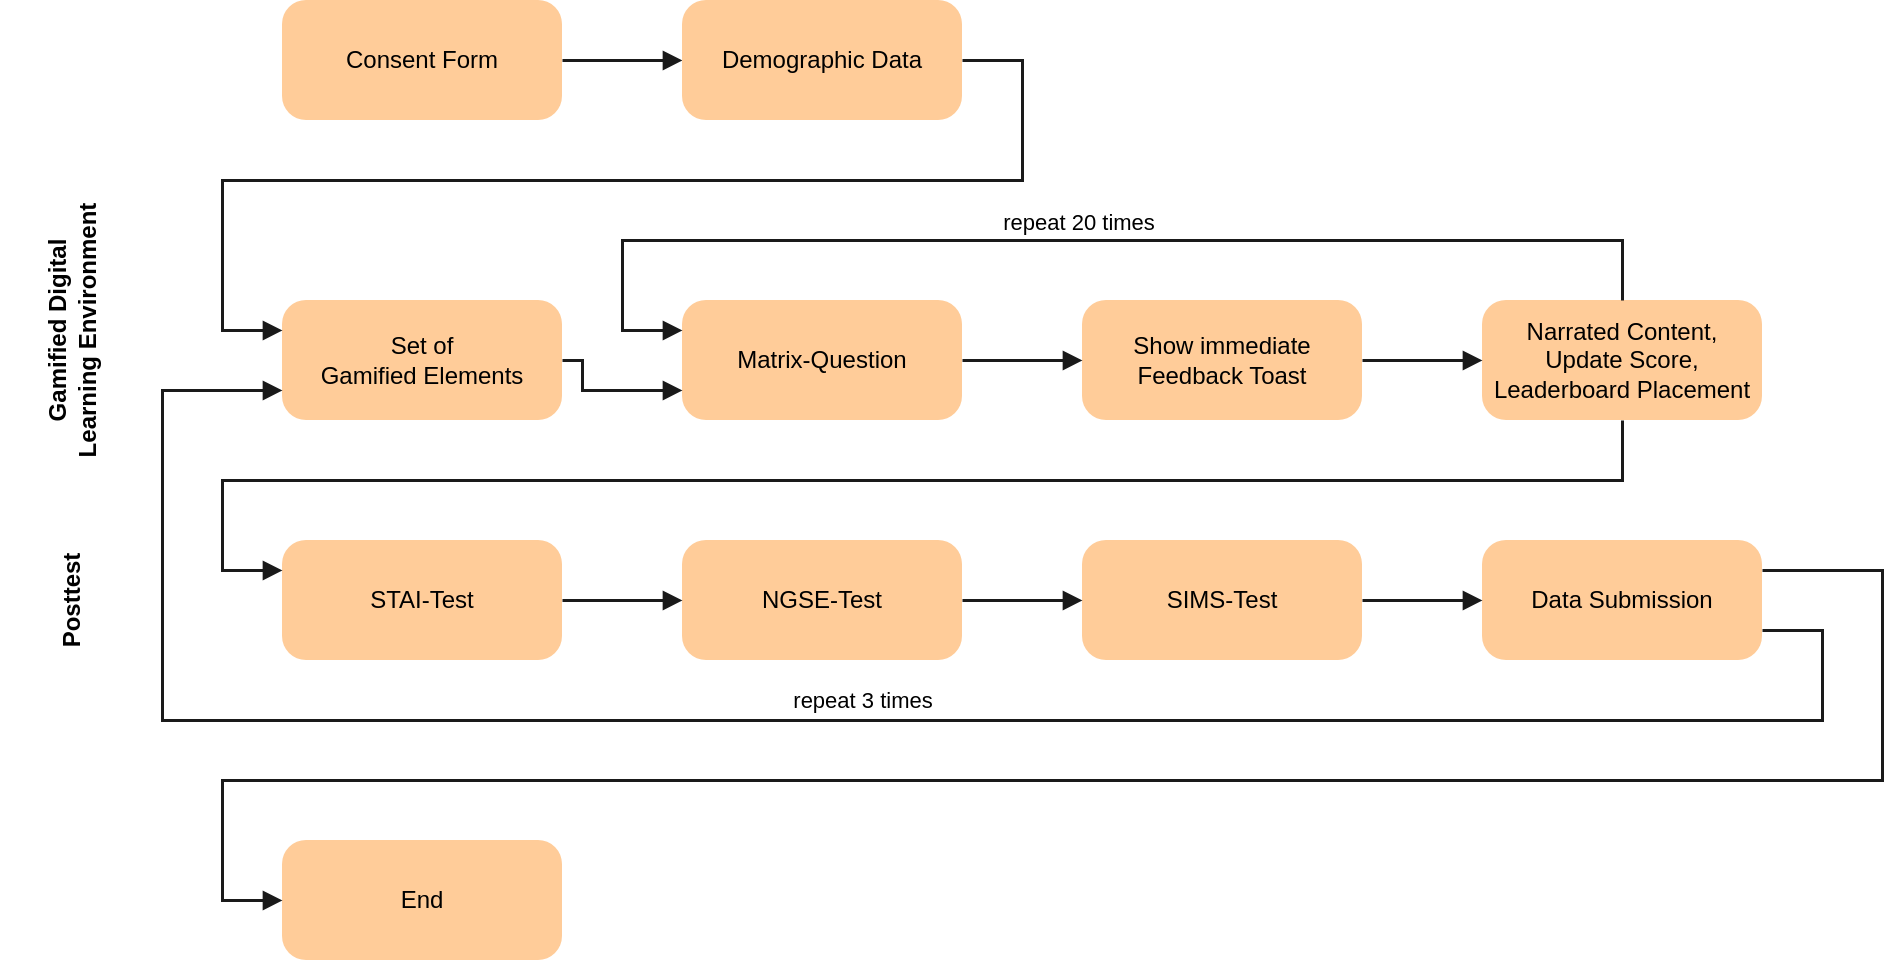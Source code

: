 <mxfile version="24.6.1" type="device">
  <diagram id="6a731a19-8d31-9384-78a2-239565b7b9f0" name="Page-1">
    <mxGraphModel dx="955" dy="652" grid="1" gridSize="10" guides="1" tooltips="1" connect="1" arrows="1" fold="1" page="1" pageScale="1" pageWidth="1169" pageHeight="827" background="none" math="0" shadow="0">
      <root>
        <mxCell id="0" />
        <mxCell id="1" parent="0" />
        <mxCell id="27E4G_TA-KUJbY0x6Eig-1754" value="" style="edgeStyle=orthogonalEdgeStyle;rounded=0;orthogonalLoop=1;jettySize=auto;html=1;exitX=1;exitY=0.5;exitDx=0;exitDy=0;endArrow=block;endFill=1;strokeWidth=1.5;jumpStyle=none;strokeColor=#1A1A1A;labelPosition=center;verticalLabelPosition=top;align=center;verticalAlign=bottom;" edge="1" parent="1" source="27E4G_TA-KUJbY0x6Eig-1750" target="27E4G_TA-KUJbY0x6Eig-1753">
          <mxGeometry relative="1" as="geometry" />
        </mxCell>
        <mxCell id="27E4G_TA-KUJbY0x6Eig-1750" value="Consent Form" style="rounded=1;whiteSpace=wrap;html=1;fillColor=#FFCC99;fontColor=#000000;strokeColor=none;arcSize=20;align=center;spacingLeft=0;" vertex="1" parent="1">
          <mxGeometry x="260" y="100" width="140" height="60" as="geometry" />
        </mxCell>
        <mxCell id="27E4G_TA-KUJbY0x6Eig-1753" value="Demographic Data" style="rounded=1;whiteSpace=wrap;html=1;fillColor=#FFCC99;fontColor=#000000;strokeColor=none;arcSize=20;align=center;spacingLeft=0;" vertex="1" parent="1">
          <mxGeometry x="460" y="100" width="140" height="60" as="geometry" />
        </mxCell>
        <mxCell id="27E4G_TA-KUJbY0x6Eig-1756" value="Set of&lt;div&gt;Gamified Elements&lt;/div&gt;" style="rounded=1;whiteSpace=wrap;html=1;fillColor=#FFCC99;fontColor=#000000;strokeColor=none;arcSize=20;align=center;spacingLeft=0;" vertex="1" parent="1">
          <mxGeometry x="260" y="250" width="140" height="60" as="geometry" />
        </mxCell>
        <mxCell id="27E4G_TA-KUJbY0x6Eig-1758" value="" style="edgeStyle=orthogonalEdgeStyle;rounded=0;orthogonalLoop=1;jettySize=auto;html=1;exitX=1;exitY=0.5;exitDx=0;exitDy=0;endArrow=block;endFill=1;strokeWidth=1.5;jumpStyle=none;strokeColor=#1A1A1A;labelPosition=center;verticalLabelPosition=top;align=center;verticalAlign=bottom;entryX=0;entryY=0.25;entryDx=0;entryDy=0;" edge="1" parent="1" source="27E4G_TA-KUJbY0x6Eig-1753" target="27E4G_TA-KUJbY0x6Eig-1756">
          <mxGeometry relative="1" as="geometry">
            <mxPoint x="440.0" y="300" as="sourcePoint" />
            <mxPoint x="534" y="300" as="targetPoint" />
            <Array as="points">
              <mxPoint x="630" y="130" />
              <mxPoint x="630" y="190" />
              <mxPoint x="230" y="190" />
              <mxPoint x="230" y="265" />
            </Array>
          </mxGeometry>
        </mxCell>
        <mxCell id="27E4G_TA-KUJbY0x6Eig-1759" value="Matrix-Question" style="rounded=1;whiteSpace=wrap;html=1;fillColor=#FFCC99;fontColor=#000000;strokeColor=none;arcSize=20;align=center;spacingLeft=0;" vertex="1" parent="1">
          <mxGeometry x="460" y="250" width="140" height="60" as="geometry" />
        </mxCell>
        <mxCell id="27E4G_TA-KUJbY0x6Eig-1760" value="" style="edgeStyle=orthogonalEdgeStyle;rounded=0;orthogonalLoop=1;jettySize=auto;html=1;exitX=1;exitY=0.5;exitDx=0;exitDy=0;endArrow=block;endFill=1;strokeWidth=1.5;jumpStyle=none;strokeColor=#1A1A1A;labelPosition=center;verticalLabelPosition=top;align=center;verticalAlign=bottom;entryX=0;entryY=0.75;entryDx=0;entryDy=0;" edge="1" parent="1" source="27E4G_TA-KUJbY0x6Eig-1756" target="27E4G_TA-KUJbY0x6Eig-1759">
          <mxGeometry relative="1" as="geometry">
            <mxPoint x="350.0" y="150" as="sourcePoint" />
            <mxPoint x="444.0" y="150" as="targetPoint" />
            <Array as="points">
              <mxPoint x="410" y="280" />
              <mxPoint x="410" y="295" />
            </Array>
          </mxGeometry>
        </mxCell>
        <mxCell id="27E4G_TA-KUJbY0x6Eig-1761" value="Show immediate Feedback Toast" style="rounded=1;whiteSpace=wrap;html=1;fillColor=#FFCC99;fontColor=#000000;strokeColor=none;arcSize=20;align=center;spacingLeft=0;" vertex="1" parent="1">
          <mxGeometry x="660" y="250" width="140" height="60" as="geometry" />
        </mxCell>
        <mxCell id="27E4G_TA-KUJbY0x6Eig-1762" value="&lt;span style=&quot;background-color: initial;&quot;&gt;Narrated&amp;nbsp;&lt;/span&gt;&lt;span style=&quot;background-color: initial;&quot;&gt;Content,&lt;/span&gt;&lt;div&gt;&lt;span style=&quot;background-color: initial;&quot;&gt;Update Score,&lt;/span&gt;&lt;/div&gt;&lt;div&gt;&lt;span style=&quot;background-color: initial;&quot;&gt;Leaderboard Placement&lt;/span&gt;&lt;/div&gt;" style="rounded=1;whiteSpace=wrap;html=1;fillColor=#FFCC99;fontColor=#000000;strokeColor=none;arcSize=20;align=center;spacingLeft=0;" vertex="1" parent="1">
          <mxGeometry x="860" y="250" width="140" height="60" as="geometry" />
        </mxCell>
        <mxCell id="27E4G_TA-KUJbY0x6Eig-1763" value="" style="edgeStyle=orthogonalEdgeStyle;rounded=0;orthogonalLoop=1;jettySize=auto;html=1;exitX=1;exitY=0.5;exitDx=0;exitDy=0;endArrow=block;endFill=1;strokeWidth=1.5;jumpStyle=none;strokeColor=#1A1A1A;labelPosition=center;verticalLabelPosition=top;align=center;verticalAlign=bottom;entryX=0;entryY=0.5;entryDx=0;entryDy=0;" edge="1" parent="1" source="27E4G_TA-KUJbY0x6Eig-1759" target="27E4G_TA-KUJbY0x6Eig-1761">
          <mxGeometry relative="1" as="geometry">
            <mxPoint x="410" y="240" as="sourcePoint" />
            <mxPoint x="470" y="240" as="targetPoint" />
          </mxGeometry>
        </mxCell>
        <mxCell id="27E4G_TA-KUJbY0x6Eig-1764" value="" style="edgeStyle=orthogonalEdgeStyle;rounded=0;orthogonalLoop=1;jettySize=auto;html=1;exitX=1;exitY=0.5;exitDx=0;exitDy=0;endArrow=block;endFill=1;strokeWidth=1.5;jumpStyle=none;strokeColor=#1A1A1A;labelPosition=center;verticalLabelPosition=top;align=center;verticalAlign=bottom;entryX=0;entryY=0.5;entryDx=0;entryDy=0;" edge="1" parent="1" source="27E4G_TA-KUJbY0x6Eig-1761" target="27E4G_TA-KUJbY0x6Eig-1762">
          <mxGeometry relative="1" as="geometry">
            <mxPoint x="760" y="260" as="sourcePoint" />
            <mxPoint x="854" y="260" as="targetPoint" />
          </mxGeometry>
        </mxCell>
        <mxCell id="27E4G_TA-KUJbY0x6Eig-1765" value="repeat 20 times" style="edgeStyle=orthogonalEdgeStyle;rounded=0;orthogonalLoop=1;jettySize=auto;html=1;exitX=0.5;exitY=0;exitDx=0;exitDy=0;endArrow=block;endFill=1;strokeWidth=1.5;jumpStyle=none;strokeColor=#1A1A1A;labelPosition=center;verticalLabelPosition=top;align=center;verticalAlign=bottom;entryX=0;entryY=0.25;entryDx=0;entryDy=0;" edge="1" parent="1" source="27E4G_TA-KUJbY0x6Eig-1762" target="27E4G_TA-KUJbY0x6Eig-1759">
          <mxGeometry relative="1" as="geometry">
            <mxPoint x="710" y="290" as="sourcePoint" />
            <mxPoint x="804" y="290" as="targetPoint" />
            <Array as="points">
              <mxPoint x="930" y="220" />
              <mxPoint x="430" y="220" />
              <mxPoint x="430" y="265" />
            </Array>
          </mxGeometry>
        </mxCell>
        <mxCell id="27E4G_TA-KUJbY0x6Eig-1766" value="STAI-Test" style="rounded=1;whiteSpace=wrap;html=1;fillColor=#FFCC99;fontColor=#000000;strokeColor=none;arcSize=20;align=center;spacingLeft=0;" vertex="1" parent="1">
          <mxGeometry x="260" y="370" width="140" height="60" as="geometry" />
        </mxCell>
        <mxCell id="27E4G_TA-KUJbY0x6Eig-1767" value="NGSE-Test" style="rounded=1;whiteSpace=wrap;html=1;fillColor=#FFCC99;fontColor=#000000;strokeColor=none;arcSize=20;align=center;spacingLeft=0;" vertex="1" parent="1">
          <mxGeometry x="460" y="370" width="140" height="60" as="geometry" />
        </mxCell>
        <mxCell id="27E4G_TA-KUJbY0x6Eig-1768" value="SIMS-Test" style="rounded=1;whiteSpace=wrap;html=1;fillColor=#FFCC99;fontColor=#000000;strokeColor=none;arcSize=20;align=center;spacingLeft=0;" vertex="1" parent="1">
          <mxGeometry x="660" y="370" width="140" height="60" as="geometry" />
        </mxCell>
        <mxCell id="27E4G_TA-KUJbY0x6Eig-1769" value="Data Submission" style="rounded=1;whiteSpace=wrap;html=1;fillColor=#FFCC99;fontColor=#000000;strokeColor=none;arcSize=20;align=center;spacingLeft=0;" vertex="1" parent="1">
          <mxGeometry x="860" y="370" width="140" height="60" as="geometry" />
        </mxCell>
        <mxCell id="27E4G_TA-KUJbY0x6Eig-1770" value="" style="edgeStyle=orthogonalEdgeStyle;rounded=0;orthogonalLoop=1;jettySize=auto;html=1;exitX=1;exitY=0.5;exitDx=0;exitDy=0;endArrow=block;endFill=1;strokeWidth=1.5;jumpStyle=none;strokeColor=#1A1A1A;labelPosition=center;verticalLabelPosition=top;align=center;verticalAlign=bottom;entryX=0;entryY=0.5;entryDx=0;entryDy=0;" edge="1" parent="1" source="27E4G_TA-KUJbY0x6Eig-1766" target="27E4G_TA-KUJbY0x6Eig-1767">
          <mxGeometry relative="1" as="geometry">
            <mxPoint x="440.0" y="370" as="sourcePoint" />
            <mxPoint x="440" y="470" as="targetPoint" />
          </mxGeometry>
        </mxCell>
        <mxCell id="27E4G_TA-KUJbY0x6Eig-1771" value="" style="edgeStyle=orthogonalEdgeStyle;rounded=0;orthogonalLoop=1;jettySize=auto;html=1;exitX=1;exitY=0.5;exitDx=0;exitDy=0;endArrow=block;endFill=1;strokeWidth=1.5;jumpStyle=none;strokeColor=#1A1A1A;labelPosition=center;verticalLabelPosition=top;align=center;verticalAlign=bottom;entryX=0;entryY=0.5;entryDx=0;entryDy=0;" edge="1" parent="1" source="27E4G_TA-KUJbY0x6Eig-1767" target="27E4G_TA-KUJbY0x6Eig-1768">
          <mxGeometry relative="1" as="geometry">
            <mxPoint x="440.0" y="370" as="sourcePoint" />
            <mxPoint x="534" y="370" as="targetPoint" />
          </mxGeometry>
        </mxCell>
        <mxCell id="27E4G_TA-KUJbY0x6Eig-1772" value="" style="edgeStyle=orthogonalEdgeStyle;rounded=0;orthogonalLoop=1;jettySize=auto;html=1;exitX=1;exitY=0.5;exitDx=0;exitDy=0;endArrow=block;endFill=1;strokeWidth=1.5;jumpStyle=none;strokeColor=#1A1A1A;labelPosition=center;verticalLabelPosition=top;align=center;verticalAlign=bottom;entryX=0;entryY=0.5;entryDx=0;entryDy=0;" edge="1" parent="1" source="27E4G_TA-KUJbY0x6Eig-1768" target="27E4G_TA-KUJbY0x6Eig-1769">
          <mxGeometry relative="1" as="geometry">
            <mxPoint x="760" y="370" as="sourcePoint" />
            <mxPoint x="854" y="370" as="targetPoint" />
          </mxGeometry>
        </mxCell>
        <mxCell id="27E4G_TA-KUJbY0x6Eig-1773" value="" style="edgeStyle=orthogonalEdgeStyle;rounded=0;orthogonalLoop=1;jettySize=auto;html=1;endArrow=block;endFill=1;strokeWidth=1.5;jumpStyle=none;strokeColor=#1A1A1A;labelPosition=center;verticalLabelPosition=top;align=center;verticalAlign=bottom;entryX=0;entryY=0.25;entryDx=0;entryDy=0;exitX=0.5;exitY=1;exitDx=0;exitDy=0;" edge="1" parent="1" source="27E4G_TA-KUJbY0x6Eig-1762" target="27E4G_TA-KUJbY0x6Eig-1766">
          <mxGeometry relative="1" as="geometry">
            <mxPoint x="760" y="360" as="sourcePoint" />
            <mxPoint x="584" y="300" as="targetPoint" />
            <Array as="points">
              <mxPoint x="930" y="340" />
              <mxPoint x="230" y="340" />
              <mxPoint x="230" y="385" />
            </Array>
          </mxGeometry>
        </mxCell>
        <mxCell id="27E4G_TA-KUJbY0x6Eig-1774" value="" style="edgeStyle=orthogonalEdgeStyle;rounded=0;orthogonalLoop=1;jettySize=auto;html=1;exitX=1;exitY=0.75;exitDx=0;exitDy=0;endArrow=block;endFill=1;strokeWidth=1.5;jumpStyle=none;strokeColor=#1A1A1A;labelPosition=center;verticalLabelPosition=bottom;align=center;verticalAlign=top;entryX=0;entryY=0.75;entryDx=0;entryDy=0;spacingBottom=13;spacing=0;" edge="1" parent="1" source="27E4G_TA-KUJbY0x6Eig-1769" target="27E4G_TA-KUJbY0x6Eig-1756">
          <mxGeometry relative="1" as="geometry">
            <mxPoint x="720" y="380" as="sourcePoint" />
            <mxPoint x="814" y="380" as="targetPoint" />
            <Array as="points">
              <mxPoint x="1030" y="415" />
              <mxPoint x="1030" y="460" />
              <mxPoint x="200" y="460" />
              <mxPoint x="200" y="295" />
            </Array>
          </mxGeometry>
        </mxCell>
        <mxCell id="27E4G_TA-KUJbY0x6Eig-1777" value="repeat 3 times" style="edgeLabel;html=1;align=center;verticalAlign=bottom;resizable=0;points=[];rotation=0;labelPosition=center;verticalLabelPosition=top;" vertex="1" connectable="0" parent="27E4G_TA-KUJbY0x6Eig-1774">
          <mxGeometry x="-0.018" y="-2" relative="1" as="geometry">
            <mxPoint as="offset" />
          </mxGeometry>
        </mxCell>
        <mxCell id="27E4G_TA-KUJbY0x6Eig-1775" value="End" style="rounded=1;whiteSpace=wrap;html=1;fillColor=#FFCC99;fontColor=#000000;strokeColor=none;arcSize=20;align=center;spacingLeft=0;" vertex="1" parent="1">
          <mxGeometry x="260" y="520" width="140" height="60" as="geometry" />
        </mxCell>
        <mxCell id="27E4G_TA-KUJbY0x6Eig-1776" value="" style="edgeStyle=orthogonalEdgeStyle;rounded=0;orthogonalLoop=1;jettySize=auto;html=1;exitX=1;exitY=0.25;exitDx=0;exitDy=0;endArrow=block;endFill=1;strokeWidth=1.5;jumpStyle=none;strokeColor=#1A1A1A;labelPosition=center;verticalLabelPosition=top;align=center;verticalAlign=bottom;entryX=0;entryY=0.5;entryDx=0;entryDy=0;" edge="1" parent="1" source="27E4G_TA-KUJbY0x6Eig-1769" target="27E4G_TA-KUJbY0x6Eig-1775">
          <mxGeometry relative="1" as="geometry">
            <mxPoint x="850" y="450" as="sourcePoint" />
            <mxPoint x="600" y="520" as="targetPoint" />
            <Array as="points">
              <mxPoint x="1060" y="385" />
              <mxPoint x="1060" y="490" />
              <mxPoint x="230" y="490" />
              <mxPoint x="230" y="550" />
            </Array>
          </mxGeometry>
        </mxCell>
        <mxCell id="27E4G_TA-KUJbY0x6Eig-1780" value="Gamified Digital Learning Environment" style="text;html=1;align=center;verticalAlign=middle;whiteSpace=wrap;rounded=0;rotation=270;fontStyle=1" vertex="1" parent="1">
          <mxGeometry x="90" y="230" width="130" height="70" as="geometry" />
        </mxCell>
        <mxCell id="27E4G_TA-KUJbY0x6Eig-1781" value="Posttest" style="text;html=1;align=center;verticalAlign=middle;whiteSpace=wrap;rounded=0;rotation=-90;fontStyle=1" vertex="1" parent="1">
          <mxGeometry x="125" y="385" width="60" height="30" as="geometry" />
        </mxCell>
      </root>
    </mxGraphModel>
  </diagram>
</mxfile>
